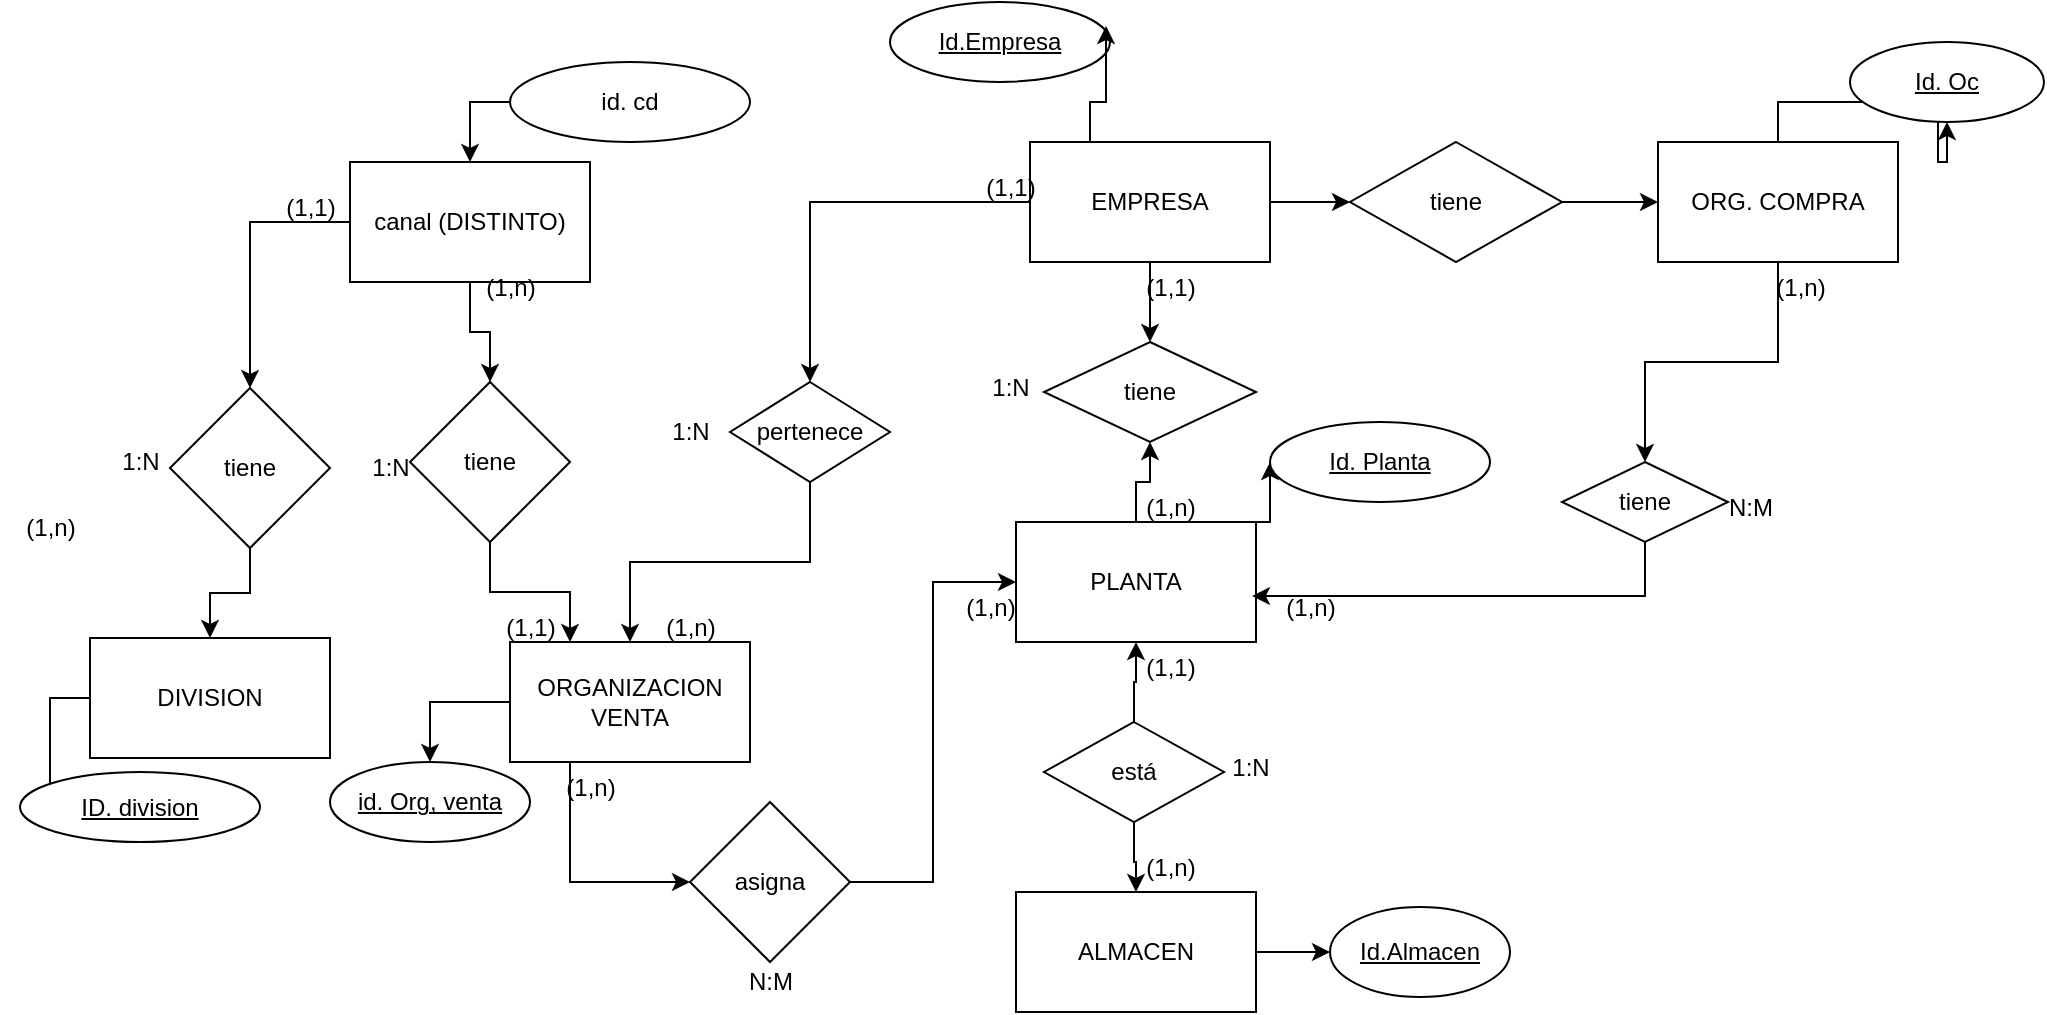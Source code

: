 <mxfile version="22.0.2" type="device">
  <diagram name="Página-1" id="JHllxro1XshKcGhUFyaS">
    <mxGraphModel dx="1654" dy="820" grid="1" gridSize="10" guides="1" tooltips="1" connect="1" arrows="1" fold="1" page="1" pageScale="1" pageWidth="827" pageHeight="1169" math="0" shadow="0">
      <root>
        <mxCell id="0" />
        <mxCell id="1" parent="0" />
        <mxCell id="-b-qji9FXNFANJbtP93Z-3" value="" style="edgeStyle=orthogonalEdgeStyle;rounded=0;orthogonalLoop=1;jettySize=auto;html=1;" parent="1" source="-b-qji9FXNFANJbtP93Z-1" target="-b-qji9FXNFANJbtP93Z-2" edge="1">
          <mxGeometry relative="1" as="geometry" />
        </mxCell>
        <mxCell id="-b-qji9FXNFANJbtP93Z-24" value="" style="edgeStyle=orthogonalEdgeStyle;rounded=0;orthogonalLoop=1;jettySize=auto;html=1;" parent="1" source="-b-qji9FXNFANJbtP93Z-1" target="-b-qji9FXNFANJbtP93Z-23" edge="1">
          <mxGeometry relative="1" as="geometry" />
        </mxCell>
        <mxCell id="xlJ0g7p7YOJdf5KPWCei-3" style="edgeStyle=orthogonalEdgeStyle;rounded=0;orthogonalLoop=1;jettySize=auto;html=1;exitX=0;exitY=0.5;exitDx=0;exitDy=0;entryX=0.5;entryY=0;entryDx=0;entryDy=0;" edge="1" parent="1" source="-b-qji9FXNFANJbtP93Z-1" target="xlJ0g7p7YOJdf5KPWCei-2">
          <mxGeometry relative="1" as="geometry" />
        </mxCell>
        <mxCell id="-b-qji9FXNFANJbtP93Z-1" value="EMPRESA" style="rounded=0;whiteSpace=wrap;html=1;" parent="1" vertex="1">
          <mxGeometry x="100" y="80" width="120" height="60" as="geometry" />
        </mxCell>
        <mxCell id="-b-qji9FXNFANJbtP93Z-2" value="tiene" style="rhombus;whiteSpace=wrap;html=1;" parent="1" vertex="1">
          <mxGeometry x="107" y="180" width="106" height="50" as="geometry" />
        </mxCell>
        <mxCell id="-b-qji9FXNFANJbtP93Z-5" value="" style="edgeStyle=orthogonalEdgeStyle;rounded=0;orthogonalLoop=1;jettySize=auto;html=1;" parent="1" source="-b-qji9FXNFANJbtP93Z-4" target="-b-qji9FXNFANJbtP93Z-2" edge="1">
          <mxGeometry relative="1" as="geometry" />
        </mxCell>
        <mxCell id="-b-qji9FXNFANJbtP93Z-9" style="edgeStyle=orthogonalEdgeStyle;rounded=0;orthogonalLoop=1;jettySize=auto;html=1;exitX=1;exitY=0;exitDx=0;exitDy=0;entryX=0;entryY=0.5;entryDx=0;entryDy=0;" parent="1" source="-b-qji9FXNFANJbtP93Z-4" target="-b-qji9FXNFANJbtP93Z-8" edge="1">
          <mxGeometry relative="1" as="geometry" />
        </mxCell>
        <mxCell id="-b-qji9FXNFANJbtP93Z-4" value="PLANTA" style="rounded=0;whiteSpace=wrap;html=1;" parent="1" vertex="1">
          <mxGeometry x="93" y="270" width="120" height="60" as="geometry" />
        </mxCell>
        <mxCell id="-b-qji9FXNFANJbtP93Z-6" value="&lt;u&gt;Id.Empresa&lt;/u&gt;" style="ellipse;whiteSpace=wrap;html=1;" parent="1" vertex="1">
          <mxGeometry x="30" y="10" width="110" height="40" as="geometry" />
        </mxCell>
        <mxCell id="-b-qji9FXNFANJbtP93Z-7" style="edgeStyle=orthogonalEdgeStyle;rounded=0;orthogonalLoop=1;jettySize=auto;html=1;exitX=0.25;exitY=0;exitDx=0;exitDy=0;entryX=0.982;entryY=0.3;entryDx=0;entryDy=0;entryPerimeter=0;" parent="1" source="-b-qji9FXNFANJbtP93Z-1" target="-b-qji9FXNFANJbtP93Z-6" edge="1">
          <mxGeometry relative="1" as="geometry" />
        </mxCell>
        <mxCell id="-b-qji9FXNFANJbtP93Z-8" value="&lt;u&gt;Id. Planta&lt;/u&gt;" style="ellipse;whiteSpace=wrap;html=1;" parent="1" vertex="1">
          <mxGeometry x="220" y="220" width="110" height="40" as="geometry" />
        </mxCell>
        <mxCell id="-b-qji9FXNFANJbtP93Z-11" value="" style="edgeStyle=orthogonalEdgeStyle;rounded=0;orthogonalLoop=1;jettySize=auto;html=1;" parent="1" source="-b-qji9FXNFANJbtP93Z-10" target="-b-qji9FXNFANJbtP93Z-4" edge="1">
          <mxGeometry relative="1" as="geometry" />
        </mxCell>
        <mxCell id="-b-qji9FXNFANJbtP93Z-13" value="" style="edgeStyle=orthogonalEdgeStyle;rounded=0;orthogonalLoop=1;jettySize=auto;html=1;" parent="1" source="-b-qji9FXNFANJbtP93Z-10" target="-b-qji9FXNFANJbtP93Z-12" edge="1">
          <mxGeometry relative="1" as="geometry" />
        </mxCell>
        <mxCell id="-b-qji9FXNFANJbtP93Z-10" value="está" style="rhombus;whiteSpace=wrap;html=1;" parent="1" vertex="1">
          <mxGeometry x="107" y="370" width="90" height="50" as="geometry" />
        </mxCell>
        <mxCell id="-b-qji9FXNFANJbtP93Z-15" value="" style="edgeStyle=orthogonalEdgeStyle;rounded=0;orthogonalLoop=1;jettySize=auto;html=1;" parent="1" source="-b-qji9FXNFANJbtP93Z-12" target="-b-qji9FXNFANJbtP93Z-14" edge="1">
          <mxGeometry relative="1" as="geometry" />
        </mxCell>
        <mxCell id="-b-qji9FXNFANJbtP93Z-12" value="ALMACEN" style="whiteSpace=wrap;html=1;" parent="1" vertex="1">
          <mxGeometry x="93" y="455" width="120" height="60" as="geometry" />
        </mxCell>
        <mxCell id="-b-qji9FXNFANJbtP93Z-14" value="&lt;u&gt;Id.Almacen&lt;/u&gt;" style="ellipse;whiteSpace=wrap;html=1;" parent="1" vertex="1">
          <mxGeometry x="250" y="462.5" width="90" height="45" as="geometry" />
        </mxCell>
        <mxCell id="-b-qji9FXNFANJbtP93Z-26" value="" style="edgeStyle=orthogonalEdgeStyle;rounded=0;orthogonalLoop=1;jettySize=auto;html=1;" parent="1" source="-b-qji9FXNFANJbtP93Z-23" target="-b-qji9FXNFANJbtP93Z-25" edge="1">
          <mxGeometry relative="1" as="geometry" />
        </mxCell>
        <mxCell id="-b-qji9FXNFANJbtP93Z-23" value="tiene" style="rhombus;whiteSpace=wrap;html=1;rounded=0;" parent="1" vertex="1">
          <mxGeometry x="260" y="80" width="106" height="60" as="geometry" />
        </mxCell>
        <mxCell id="-b-qji9FXNFANJbtP93Z-28" value="" style="edgeStyle=orthogonalEdgeStyle;rounded=0;orthogonalLoop=1;jettySize=auto;html=1;" parent="1" source="-b-qji9FXNFANJbtP93Z-25" target="-b-qji9FXNFANJbtP93Z-27" edge="1">
          <mxGeometry relative="1" as="geometry" />
        </mxCell>
        <mxCell id="-b-qji9FXNFANJbtP93Z-31" value="" style="edgeStyle=orthogonalEdgeStyle;rounded=0;orthogonalLoop=1;jettySize=auto;html=1;" parent="1" source="-b-qji9FXNFANJbtP93Z-25" target="-b-qji9FXNFANJbtP93Z-30" edge="1">
          <mxGeometry relative="1" as="geometry" />
        </mxCell>
        <mxCell id="-b-qji9FXNFANJbtP93Z-25" value="ORG. COMPRA" style="whiteSpace=wrap;html=1;rounded=0;" parent="1" vertex="1">
          <mxGeometry x="414" y="80" width="120" height="60" as="geometry" />
        </mxCell>
        <mxCell id="-b-qji9FXNFANJbtP93Z-27" value="tiene" style="rhombus;whiteSpace=wrap;html=1;rounded=0;" parent="1" vertex="1">
          <mxGeometry x="366" y="240" width="83" height="40" as="geometry" />
        </mxCell>
        <mxCell id="-b-qji9FXNFANJbtP93Z-30" value="&lt;u&gt;Id. Oc&lt;/u&gt;" style="ellipse;whiteSpace=wrap;html=1;rounded=0;" parent="1" vertex="1">
          <mxGeometry x="510" y="30" width="97" height="40" as="geometry" />
        </mxCell>
        <mxCell id="xlJ0g7p7YOJdf5KPWCei-14" style="edgeStyle=orthogonalEdgeStyle;rounded=0;orthogonalLoop=1;jettySize=auto;html=1;exitX=0.25;exitY=1;exitDx=0;exitDy=0;entryX=0;entryY=0.5;entryDx=0;entryDy=0;" edge="1" parent="1" source="xlJ0g7p7YOJdf5KPWCei-1" target="xlJ0g7p7YOJdf5KPWCei-13">
          <mxGeometry relative="1" as="geometry" />
        </mxCell>
        <mxCell id="xlJ0g7p7YOJdf5KPWCei-23" style="edgeStyle=orthogonalEdgeStyle;rounded=0;orthogonalLoop=1;jettySize=auto;html=1;exitX=0;exitY=0.5;exitDx=0;exitDy=0;entryX=0.5;entryY=0;entryDx=0;entryDy=0;" edge="1" parent="1" source="xlJ0g7p7YOJdf5KPWCei-1" target="xlJ0g7p7YOJdf5KPWCei-16">
          <mxGeometry relative="1" as="geometry" />
        </mxCell>
        <mxCell id="xlJ0g7p7YOJdf5KPWCei-1" value="ORGANIZACION VENTA" style="rounded=0;whiteSpace=wrap;html=1;" vertex="1" parent="1">
          <mxGeometry x="-160" y="330" width="120" height="60" as="geometry" />
        </mxCell>
        <mxCell id="xlJ0g7p7YOJdf5KPWCei-4" style="edgeStyle=orthogonalEdgeStyle;rounded=0;orthogonalLoop=1;jettySize=auto;html=1;exitX=0.5;exitY=1;exitDx=0;exitDy=0;entryX=0.5;entryY=0;entryDx=0;entryDy=0;" edge="1" parent="1" source="xlJ0g7p7YOJdf5KPWCei-2" target="xlJ0g7p7YOJdf5KPWCei-1">
          <mxGeometry relative="1" as="geometry" />
        </mxCell>
        <mxCell id="xlJ0g7p7YOJdf5KPWCei-2" value="pertenece" style="rhombus;whiteSpace=wrap;html=1;" vertex="1" parent="1">
          <mxGeometry x="-50" y="200" width="80" height="50" as="geometry" />
        </mxCell>
        <mxCell id="xlJ0g7p7YOJdf5KPWCei-9" style="edgeStyle=orthogonalEdgeStyle;rounded=0;orthogonalLoop=1;jettySize=auto;html=1;exitX=0;exitY=0.5;exitDx=0;exitDy=0;entryX=0.5;entryY=0;entryDx=0;entryDy=0;" edge="1" parent="1" source="xlJ0g7p7YOJdf5KPWCei-5" target="xlJ0g7p7YOJdf5KPWCei-8">
          <mxGeometry relative="1" as="geometry" />
        </mxCell>
        <mxCell id="xlJ0g7p7YOJdf5KPWCei-20" style="edgeStyle=orthogonalEdgeStyle;rounded=0;orthogonalLoop=1;jettySize=auto;html=1;exitX=0.5;exitY=1;exitDx=0;exitDy=0;entryX=0.5;entryY=0;entryDx=0;entryDy=0;" edge="1" parent="1" source="xlJ0g7p7YOJdf5KPWCei-5" target="xlJ0g7p7YOJdf5KPWCei-19">
          <mxGeometry relative="1" as="geometry" />
        </mxCell>
        <mxCell id="xlJ0g7p7YOJdf5KPWCei-5" value="canal (DISTINTO)" style="rounded=0;whiteSpace=wrap;html=1;" vertex="1" parent="1">
          <mxGeometry x="-240" y="90" width="120" height="60" as="geometry" />
        </mxCell>
        <mxCell id="xlJ0g7p7YOJdf5KPWCei-12" style="edgeStyle=orthogonalEdgeStyle;rounded=0;orthogonalLoop=1;jettySize=auto;html=1;exitX=0;exitY=0.5;exitDx=0;exitDy=0;entryX=0.5;entryY=0;entryDx=0;entryDy=0;" edge="1" parent="1" source="xlJ0g7p7YOJdf5KPWCei-7" target="xlJ0g7p7YOJdf5KPWCei-11">
          <mxGeometry relative="1" as="geometry" />
        </mxCell>
        <mxCell id="xlJ0g7p7YOJdf5KPWCei-7" value="DIVISION" style="rounded=0;whiteSpace=wrap;html=1;" vertex="1" parent="1">
          <mxGeometry x="-370" y="328" width="120" height="60" as="geometry" />
        </mxCell>
        <mxCell id="xlJ0g7p7YOJdf5KPWCei-10" style="edgeStyle=orthogonalEdgeStyle;rounded=0;orthogonalLoop=1;jettySize=auto;html=1;exitX=0.5;exitY=1;exitDx=0;exitDy=0;entryX=0.5;entryY=0;entryDx=0;entryDy=0;" edge="1" parent="1" source="xlJ0g7p7YOJdf5KPWCei-8" target="xlJ0g7p7YOJdf5KPWCei-7">
          <mxGeometry relative="1" as="geometry" />
        </mxCell>
        <mxCell id="xlJ0g7p7YOJdf5KPWCei-8" value="tiene" style="rhombus;whiteSpace=wrap;html=1;" vertex="1" parent="1">
          <mxGeometry x="-330" y="203" width="80" height="80" as="geometry" />
        </mxCell>
        <mxCell id="xlJ0g7p7YOJdf5KPWCei-11" value="&lt;u&gt;ID. division&lt;/u&gt;" style="ellipse;whiteSpace=wrap;html=1;" vertex="1" parent="1">
          <mxGeometry x="-405" y="395" width="120" height="35" as="geometry" />
        </mxCell>
        <mxCell id="xlJ0g7p7YOJdf5KPWCei-15" style="edgeStyle=orthogonalEdgeStyle;rounded=0;orthogonalLoop=1;jettySize=auto;html=1;exitX=1;exitY=0.5;exitDx=0;exitDy=0;entryX=0;entryY=0.5;entryDx=0;entryDy=0;" edge="1" parent="1" source="xlJ0g7p7YOJdf5KPWCei-13" target="-b-qji9FXNFANJbtP93Z-4">
          <mxGeometry relative="1" as="geometry" />
        </mxCell>
        <mxCell id="xlJ0g7p7YOJdf5KPWCei-13" value="asigna" style="rhombus;whiteSpace=wrap;html=1;" vertex="1" parent="1">
          <mxGeometry x="-70" y="410" width="80" height="80" as="geometry" />
        </mxCell>
        <mxCell id="xlJ0g7p7YOJdf5KPWCei-16" value="&lt;u&gt;id. Org, venta&lt;/u&gt;" style="ellipse;whiteSpace=wrap;html=1;" vertex="1" parent="1">
          <mxGeometry x="-250" y="390" width="100" height="40" as="geometry" />
        </mxCell>
        <mxCell id="xlJ0g7p7YOJdf5KPWCei-18" style="edgeStyle=orthogonalEdgeStyle;rounded=0;orthogonalLoop=1;jettySize=auto;html=1;exitX=0.5;exitY=1;exitDx=0;exitDy=0;entryX=0.983;entryY=0.617;entryDx=0;entryDy=0;entryPerimeter=0;" edge="1" parent="1" source="-b-qji9FXNFANJbtP93Z-27" target="-b-qji9FXNFANJbtP93Z-4">
          <mxGeometry relative="1" as="geometry" />
        </mxCell>
        <mxCell id="xlJ0g7p7YOJdf5KPWCei-21" style="edgeStyle=orthogonalEdgeStyle;rounded=0;orthogonalLoop=1;jettySize=auto;html=1;exitX=0.5;exitY=1;exitDx=0;exitDy=0;entryX=0.25;entryY=0;entryDx=0;entryDy=0;" edge="1" parent="1" source="xlJ0g7p7YOJdf5KPWCei-19" target="xlJ0g7p7YOJdf5KPWCei-1">
          <mxGeometry relative="1" as="geometry" />
        </mxCell>
        <mxCell id="xlJ0g7p7YOJdf5KPWCei-19" value="tiene" style="rhombus;whiteSpace=wrap;html=1;" vertex="1" parent="1">
          <mxGeometry x="-210" y="200" width="80" height="80" as="geometry" />
        </mxCell>
        <mxCell id="xlJ0g7p7YOJdf5KPWCei-24" style="edgeStyle=orthogonalEdgeStyle;rounded=0;orthogonalLoop=1;jettySize=auto;html=1;exitX=0;exitY=0.5;exitDx=0;exitDy=0;entryX=0.5;entryY=0;entryDx=0;entryDy=0;" edge="1" parent="1" source="xlJ0g7p7YOJdf5KPWCei-22" target="xlJ0g7p7YOJdf5KPWCei-5">
          <mxGeometry relative="1" as="geometry" />
        </mxCell>
        <mxCell id="xlJ0g7p7YOJdf5KPWCei-22" value="id. cd" style="ellipse;whiteSpace=wrap;html=1;" vertex="1" parent="1">
          <mxGeometry x="-160" y="40" width="120" height="40" as="geometry" />
        </mxCell>
        <mxCell id="xlJ0g7p7YOJdf5KPWCei-25" value="(1,1)" style="text;html=1;align=center;verticalAlign=middle;resizable=0;points=[];autosize=1;strokeColor=none;fillColor=none;" vertex="1" parent="1">
          <mxGeometry x="145" y="328" width="50" height="30" as="geometry" />
        </mxCell>
        <mxCell id="xlJ0g7p7YOJdf5KPWCei-26" value="(1,n)" style="text;html=1;align=center;verticalAlign=middle;resizable=0;points=[];autosize=1;strokeColor=none;fillColor=none;" vertex="1" parent="1">
          <mxGeometry x="145" y="428" width="50" height="30" as="geometry" />
        </mxCell>
        <mxCell id="xlJ0g7p7YOJdf5KPWCei-27" value="1:N" style="text;html=1;align=center;verticalAlign=middle;resizable=0;points=[];autosize=1;strokeColor=none;fillColor=none;" vertex="1" parent="1">
          <mxGeometry x="190" y="378" width="40" height="30" as="geometry" />
        </mxCell>
        <mxCell id="xlJ0g7p7YOJdf5KPWCei-28" value="N:M" style="text;html=1;align=center;verticalAlign=middle;resizable=0;points=[];autosize=1;strokeColor=none;fillColor=none;" vertex="1" parent="1">
          <mxGeometry x="-55" y="485" width="50" height="30" as="geometry" />
        </mxCell>
        <mxCell id="xlJ0g7p7YOJdf5KPWCei-29" value="(1,n)" style="text;html=1;align=center;verticalAlign=middle;resizable=0;points=[];autosize=1;strokeColor=none;fillColor=none;" vertex="1" parent="1">
          <mxGeometry x="-145" y="388" width="50" height="30" as="geometry" />
        </mxCell>
        <mxCell id="xlJ0g7p7YOJdf5KPWCei-30" value="(1,n)" style="text;html=1;align=center;verticalAlign=middle;resizable=0;points=[];autosize=1;strokeColor=none;fillColor=none;" vertex="1" parent="1">
          <mxGeometry x="55" y="298" width="50" height="30" as="geometry" />
        </mxCell>
        <mxCell id="xlJ0g7p7YOJdf5KPWCei-31" value="(1,1)" style="text;html=1;align=center;verticalAlign=middle;resizable=0;points=[];autosize=1;strokeColor=none;fillColor=none;" vertex="1" parent="1">
          <mxGeometry x="-285" y="98" width="50" height="30" as="geometry" />
        </mxCell>
        <mxCell id="xlJ0g7p7YOJdf5KPWCei-32" value="(1,n)" style="text;html=1;align=center;verticalAlign=middle;resizable=0;points=[];autosize=1;strokeColor=none;fillColor=none;" vertex="1" parent="1">
          <mxGeometry x="-415" y="258" width="50" height="30" as="geometry" />
        </mxCell>
        <mxCell id="xlJ0g7p7YOJdf5KPWCei-33" value="1:N" style="text;html=1;align=center;verticalAlign=middle;resizable=0;points=[];autosize=1;strokeColor=none;fillColor=none;" vertex="1" parent="1">
          <mxGeometry x="-365" y="225" width="40" height="30" as="geometry" />
        </mxCell>
        <mxCell id="xlJ0g7p7YOJdf5KPWCei-34" value="1:N" style="text;html=1;align=center;verticalAlign=middle;resizable=0;points=[];autosize=1;strokeColor=none;fillColor=none;" vertex="1" parent="1">
          <mxGeometry x="-240" y="228" width="40" height="30" as="geometry" />
        </mxCell>
        <mxCell id="xlJ0g7p7YOJdf5KPWCei-35" value="(1,n)" style="text;html=1;align=center;verticalAlign=middle;resizable=0;points=[];autosize=1;strokeColor=none;fillColor=none;" vertex="1" parent="1">
          <mxGeometry x="-185" y="138" width="50" height="30" as="geometry" />
        </mxCell>
        <mxCell id="xlJ0g7p7YOJdf5KPWCei-36" value="(1,1)" style="text;html=1;align=center;verticalAlign=middle;resizable=0;points=[];autosize=1;strokeColor=none;fillColor=none;" vertex="1" parent="1">
          <mxGeometry x="-175" y="308" width="50" height="30" as="geometry" />
        </mxCell>
        <mxCell id="xlJ0g7p7YOJdf5KPWCei-37" value="(1,n)" style="text;html=1;align=center;verticalAlign=middle;resizable=0;points=[];autosize=1;strokeColor=none;fillColor=none;" vertex="1" parent="1">
          <mxGeometry x="-95" y="308" width="50" height="30" as="geometry" />
        </mxCell>
        <mxCell id="xlJ0g7p7YOJdf5KPWCei-38" value="(1,1)" style="text;html=1;align=center;verticalAlign=middle;resizable=0;points=[];autosize=1;strokeColor=none;fillColor=none;" vertex="1" parent="1">
          <mxGeometry x="65" y="88" width="50" height="30" as="geometry" />
        </mxCell>
        <mxCell id="xlJ0g7p7YOJdf5KPWCei-40" value="1:N" style="text;html=1;align=center;verticalAlign=middle;resizable=0;points=[];autosize=1;strokeColor=none;fillColor=none;" vertex="1" parent="1">
          <mxGeometry x="-90" y="210" width="40" height="30" as="geometry" />
        </mxCell>
        <mxCell id="xlJ0g7p7YOJdf5KPWCei-41" value="1:N" style="text;html=1;align=center;verticalAlign=middle;resizable=0;points=[];autosize=1;strokeColor=none;fillColor=none;" vertex="1" parent="1">
          <mxGeometry x="70" y="188" width="40" height="30" as="geometry" />
        </mxCell>
        <mxCell id="xlJ0g7p7YOJdf5KPWCei-42" value="(1,1)" style="text;html=1;align=center;verticalAlign=middle;resizable=0;points=[];autosize=1;strokeColor=none;fillColor=none;" vertex="1" parent="1">
          <mxGeometry x="145" y="138" width="50" height="30" as="geometry" />
        </mxCell>
        <mxCell id="xlJ0g7p7YOJdf5KPWCei-43" value="(1,n)" style="text;html=1;align=center;verticalAlign=middle;resizable=0;points=[];autosize=1;strokeColor=none;fillColor=none;" vertex="1" parent="1">
          <mxGeometry x="145" y="248" width="50" height="30" as="geometry" />
        </mxCell>
        <mxCell id="xlJ0g7p7YOJdf5KPWCei-44" value="(1,n)" style="text;html=1;align=center;verticalAlign=middle;resizable=0;points=[];autosize=1;strokeColor=none;fillColor=none;" vertex="1" parent="1">
          <mxGeometry x="460" y="138" width="50" height="30" as="geometry" />
        </mxCell>
        <mxCell id="xlJ0g7p7YOJdf5KPWCei-45" value="N:M" style="text;html=1;align=center;verticalAlign=middle;resizable=0;points=[];autosize=1;strokeColor=none;fillColor=none;" vertex="1" parent="1">
          <mxGeometry x="435" y="248" width="50" height="30" as="geometry" />
        </mxCell>
        <mxCell id="xlJ0g7p7YOJdf5KPWCei-46" value="(1,n)" style="text;html=1;align=center;verticalAlign=middle;resizable=0;points=[];autosize=1;strokeColor=none;fillColor=none;" vertex="1" parent="1">
          <mxGeometry x="215" y="298" width="50" height="30" as="geometry" />
        </mxCell>
      </root>
    </mxGraphModel>
  </diagram>
</mxfile>
